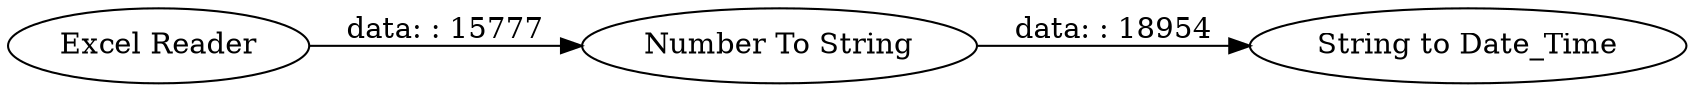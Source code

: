 digraph {
	"-5291146902533767472_4" [label="Number To String"]
	"-5291146902533767472_3" [label="Excel Reader"]
	"-5291146902533767472_5" [label="String to Date_Time"]
	"-5291146902533767472_3" -> "-5291146902533767472_4" [label="data: : 15777"]
	"-5291146902533767472_4" -> "-5291146902533767472_5" [label="data: : 18954"]
	rankdir=LR
}
